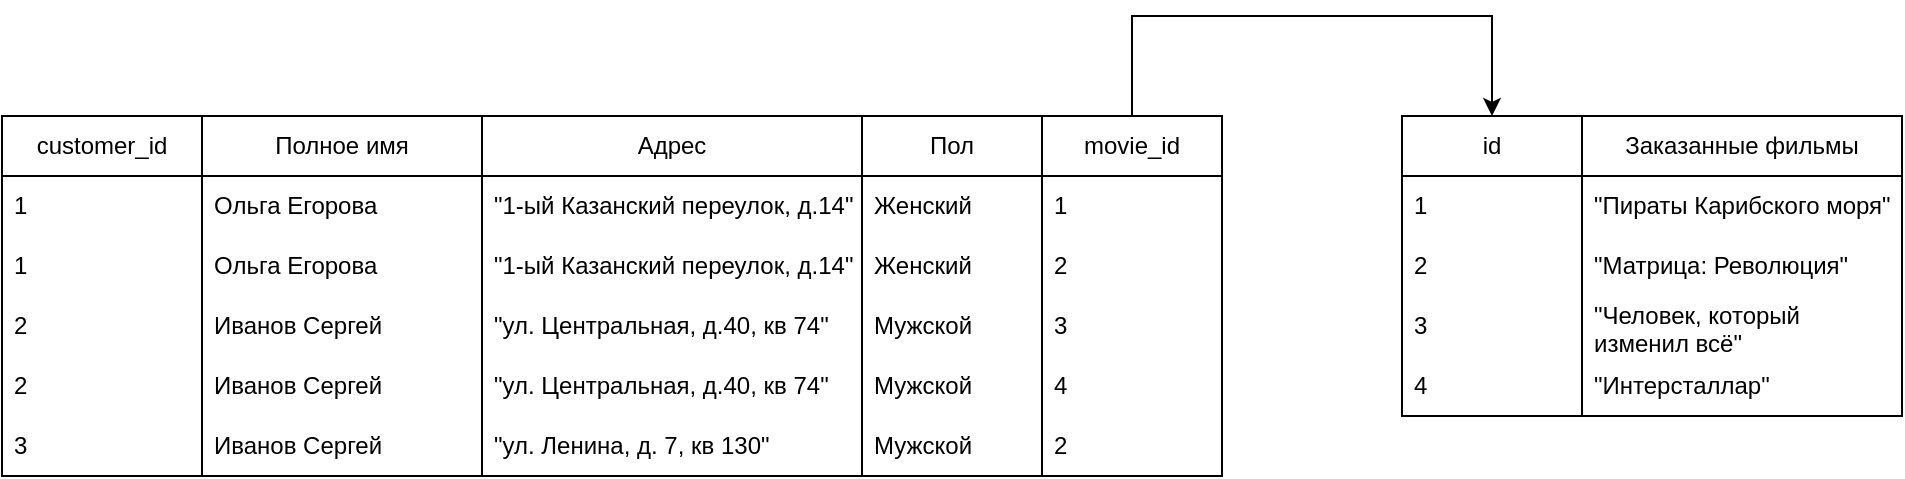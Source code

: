 <mxfile version="20.6.0" type="github">
  <diagram name="Page-1" id="9f46799a-70d6-7492-0946-bef42562c5a5">
    <mxGraphModel dx="1103" dy="953" grid="1" gridSize="10" guides="1" tooltips="1" connect="1" arrows="1" fold="1" page="1" pageScale="1" pageWidth="1100" pageHeight="850" background="none" math="0" shadow="0">
      <root>
        <mxCell id="0" />
        <mxCell id="1" parent="0" />
        <mxCell id="Gm-8z2mKSVjGQbWOd8LD-1" value="Полное имя" style="swimlane;fontStyle=0;childLayout=stackLayout;horizontal=1;startSize=30;horizontalStack=0;resizeParent=1;resizeParentMax=0;resizeLast=0;collapsible=1;marginBottom=0;whiteSpace=wrap;html=1;" parent="1" vertex="1">
          <mxGeometry x="180" y="120" width="140" height="180" as="geometry" />
        </mxCell>
        <mxCell id="Gm-8z2mKSVjGQbWOd8LD-2" value="Ольга Егорова" style="text;strokeColor=none;fillColor=none;align=left;verticalAlign=middle;spacingLeft=4;spacingRight=4;overflow=hidden;points=[[0,0.5],[1,0.5]];portConstraint=eastwest;rotatable=0;whiteSpace=wrap;html=1;" parent="Gm-8z2mKSVjGQbWOd8LD-1" vertex="1">
          <mxGeometry y="30" width="140" height="30" as="geometry" />
        </mxCell>
        <mxCell id="Gm-8z2mKSVjGQbWOd8LD-3" value="Ольга Егорова" style="text;strokeColor=none;fillColor=none;align=left;verticalAlign=middle;spacingLeft=4;spacingRight=4;overflow=hidden;points=[[0,0.5],[1,0.5]];portConstraint=eastwest;rotatable=0;whiteSpace=wrap;html=1;" parent="Gm-8z2mKSVjGQbWOd8LD-1" vertex="1">
          <mxGeometry y="60" width="140" height="30" as="geometry" />
        </mxCell>
        <mxCell id="glfbPv707CCk21AwJzkC-3" value="Иванов Сергей" style="text;strokeColor=none;fillColor=none;align=left;verticalAlign=middle;spacingLeft=4;spacingRight=4;overflow=hidden;points=[[0,0.5],[1,0.5]];portConstraint=eastwest;rotatable=0;whiteSpace=wrap;html=1;" vertex="1" parent="Gm-8z2mKSVjGQbWOd8LD-1">
          <mxGeometry y="90" width="140" height="30" as="geometry" />
        </mxCell>
        <mxCell id="glfbPv707CCk21AwJzkC-7" value="Иванов Сергей" style="text;strokeColor=none;fillColor=none;align=left;verticalAlign=middle;spacingLeft=4;spacingRight=4;overflow=hidden;points=[[0,0.5],[1,0.5]];portConstraint=eastwest;rotatable=0;whiteSpace=wrap;html=1;" vertex="1" parent="Gm-8z2mKSVjGQbWOd8LD-1">
          <mxGeometry y="120" width="140" height="30" as="geometry" />
        </mxCell>
        <mxCell id="glfbPv707CCk21AwJzkC-8" value="Иванов Сергей" style="text;strokeColor=none;fillColor=none;align=left;verticalAlign=middle;spacingLeft=4;spacingRight=4;overflow=hidden;points=[[0,0.5],[1,0.5]];portConstraint=eastwest;rotatable=0;whiteSpace=wrap;html=1;" vertex="1" parent="Gm-8z2mKSVjGQbWOd8LD-1">
          <mxGeometry y="150" width="140" height="30" as="geometry" />
        </mxCell>
        <mxCell id="Gm-8z2mKSVjGQbWOd8LD-5" value="Адрес" style="swimlane;fontStyle=0;childLayout=stackLayout;horizontal=1;startSize=30;horizontalStack=0;resizeParent=1;resizeParentMax=0;resizeLast=0;collapsible=1;marginBottom=0;whiteSpace=wrap;html=1;" parent="1" vertex="1">
          <mxGeometry x="320" y="120" width="190" height="180" as="geometry" />
        </mxCell>
        <mxCell id="Gm-8z2mKSVjGQbWOd8LD-6" value="&quot;1-ый Казанский переулок, д.14&quot;" style="text;strokeColor=none;fillColor=none;align=left;verticalAlign=middle;spacingLeft=4;spacingRight=4;overflow=hidden;points=[[0,0.5],[1,0.5]];portConstraint=eastwest;rotatable=0;whiteSpace=wrap;html=1;" parent="Gm-8z2mKSVjGQbWOd8LD-5" vertex="1">
          <mxGeometry y="30" width="190" height="30" as="geometry" />
        </mxCell>
        <mxCell id="Gm-8z2mKSVjGQbWOd8LD-7" value="&quot;1-ый Казанский переулок, д.14&quot;" style="text;strokeColor=none;fillColor=none;align=left;verticalAlign=middle;spacingLeft=4;spacingRight=4;overflow=hidden;points=[[0,0.5],[1,0.5]];portConstraint=eastwest;rotatable=0;whiteSpace=wrap;html=1;" parent="Gm-8z2mKSVjGQbWOd8LD-5" vertex="1">
          <mxGeometry y="60" width="190" height="30" as="geometry" />
        </mxCell>
        <mxCell id="glfbPv707CCk21AwJzkC-2" value="&quot;ул. Центральная, д.40, кв 74&quot;" style="text;strokeColor=none;fillColor=none;align=left;verticalAlign=middle;spacingLeft=4;spacingRight=4;overflow=hidden;points=[[0,0.5],[1,0.5]];portConstraint=eastwest;rotatable=0;whiteSpace=wrap;html=1;" vertex="1" parent="Gm-8z2mKSVjGQbWOd8LD-5">
          <mxGeometry y="90" width="190" height="30" as="geometry" />
        </mxCell>
        <mxCell id="glfbPv707CCk21AwJzkC-10" value="&quot;ул. Центральная, д.40, кв 74&quot;" style="text;strokeColor=none;fillColor=none;align=left;verticalAlign=middle;spacingLeft=4;spacingRight=4;overflow=hidden;points=[[0,0.5],[1,0.5]];portConstraint=eastwest;rotatable=0;whiteSpace=wrap;html=1;" vertex="1" parent="Gm-8z2mKSVjGQbWOd8LD-5">
          <mxGeometry y="120" width="190" height="30" as="geometry" />
        </mxCell>
        <mxCell id="Gm-8z2mKSVjGQbWOd8LD-31" value="&quot;ул. Ленина, д. 7, кв 130&quot;" style="text;strokeColor=none;fillColor=none;align=left;verticalAlign=middle;spacingLeft=4;spacingRight=4;overflow=hidden;points=[[0,0.5],[1,0.5]];portConstraint=eastwest;rotatable=0;whiteSpace=wrap;html=1;" parent="Gm-8z2mKSVjGQbWOd8LD-5" vertex="1">
          <mxGeometry y="150" width="190" height="30" as="geometry" />
        </mxCell>
        <mxCell id="glfbPv707CCk21AwJzkC-20" value="Заказанные фильмы" style="swimlane;fontStyle=0;childLayout=stackLayout;horizontal=1;startSize=30;horizontalStack=0;resizeParent=1;resizeParentMax=0;resizeLast=0;collapsible=1;marginBottom=0;whiteSpace=wrap;html=1;" vertex="1" parent="1">
          <mxGeometry x="870" y="120" width="160" height="150" as="geometry" />
        </mxCell>
        <mxCell id="glfbPv707CCk21AwJzkC-21" value="&quot;Пираты Карибского моря&quot;" style="text;strokeColor=none;fillColor=none;align=left;verticalAlign=middle;spacingLeft=4;spacingRight=4;overflow=hidden;points=[[0,0.5],[1,0.5]];portConstraint=eastwest;rotatable=0;whiteSpace=wrap;html=1;" vertex="1" parent="glfbPv707CCk21AwJzkC-20">
          <mxGeometry y="30" width="160" height="30" as="geometry" />
        </mxCell>
        <mxCell id="glfbPv707CCk21AwJzkC-22" value="&quot;Матрица: Революция&quot;" style="text;strokeColor=none;fillColor=none;align=left;verticalAlign=middle;spacingLeft=4;spacingRight=4;overflow=hidden;points=[[0,0.5],[1,0.5]];portConstraint=eastwest;rotatable=0;whiteSpace=wrap;html=1;" vertex="1" parent="glfbPv707CCk21AwJzkC-20">
          <mxGeometry y="60" width="160" height="30" as="geometry" />
        </mxCell>
        <mxCell id="glfbPv707CCk21AwJzkC-23" value="&quot;Человек, который изменил всё&quot;" style="text;strokeColor=none;fillColor=none;align=left;verticalAlign=middle;spacingLeft=4;spacingRight=4;overflow=hidden;points=[[0,0.5],[1,0.5]];portConstraint=eastwest;rotatable=0;whiteSpace=wrap;html=1;" vertex="1" parent="glfbPv707CCk21AwJzkC-20">
          <mxGeometry y="90" width="160" height="30" as="geometry" />
        </mxCell>
        <mxCell id="glfbPv707CCk21AwJzkC-24" value="&quot;Интерсталлар&quot;" style="text;strokeColor=none;fillColor=none;align=left;verticalAlign=middle;spacingLeft=4;spacingRight=4;overflow=hidden;points=[[0,0.5],[1,0.5]];portConstraint=eastwest;rotatable=0;whiteSpace=wrap;html=1;" vertex="1" parent="glfbPv707CCk21AwJzkC-20">
          <mxGeometry y="120" width="160" height="30" as="geometry" />
        </mxCell>
        <mxCell id="glfbPv707CCk21AwJzkC-26" value="Пол" style="swimlane;fontStyle=0;childLayout=stackLayout;horizontal=1;startSize=30;horizontalStack=0;resizeParent=1;resizeParentMax=0;resizeLast=0;collapsible=1;marginBottom=0;whiteSpace=wrap;html=1;" vertex="1" parent="1">
          <mxGeometry x="510" y="120" width="90" height="180" as="geometry" />
        </mxCell>
        <mxCell id="glfbPv707CCk21AwJzkC-27" value="Женский" style="text;strokeColor=none;fillColor=none;align=left;verticalAlign=middle;spacingLeft=4;spacingRight=4;overflow=hidden;points=[[0,0.5],[1,0.5]];portConstraint=eastwest;rotatable=0;whiteSpace=wrap;html=1;" vertex="1" parent="glfbPv707CCk21AwJzkC-26">
          <mxGeometry y="30" width="90" height="30" as="geometry" />
        </mxCell>
        <mxCell id="glfbPv707CCk21AwJzkC-28" value="Женский" style="text;strokeColor=none;fillColor=none;align=left;verticalAlign=middle;spacingLeft=4;spacingRight=4;overflow=hidden;points=[[0,0.5],[1,0.5]];portConstraint=eastwest;rotatable=0;whiteSpace=wrap;html=1;" vertex="1" parent="glfbPv707CCk21AwJzkC-26">
          <mxGeometry y="60" width="90" height="30" as="geometry" />
        </mxCell>
        <mxCell id="glfbPv707CCk21AwJzkC-29" value="Мужской" style="text;strokeColor=none;fillColor=none;align=left;verticalAlign=middle;spacingLeft=4;spacingRight=4;overflow=hidden;points=[[0,0.5],[1,0.5]];portConstraint=eastwest;rotatable=0;whiteSpace=wrap;html=1;" vertex="1" parent="glfbPv707CCk21AwJzkC-26">
          <mxGeometry y="90" width="90" height="30" as="geometry" />
        </mxCell>
        <mxCell id="glfbPv707CCk21AwJzkC-30" value="Мужской" style="text;strokeColor=none;fillColor=none;align=left;verticalAlign=middle;spacingLeft=4;spacingRight=4;overflow=hidden;points=[[0,0.5],[1,0.5]];portConstraint=eastwest;rotatable=0;whiteSpace=wrap;html=1;" vertex="1" parent="glfbPv707CCk21AwJzkC-26">
          <mxGeometry y="120" width="90" height="30" as="geometry" />
        </mxCell>
        <mxCell id="glfbPv707CCk21AwJzkC-31" value="Мужской" style="text;strokeColor=none;fillColor=none;align=left;verticalAlign=middle;spacingLeft=4;spacingRight=4;overflow=hidden;points=[[0,0.5],[1,0.5]];portConstraint=eastwest;rotatable=0;whiteSpace=wrap;html=1;" vertex="1" parent="glfbPv707CCk21AwJzkC-26">
          <mxGeometry y="150" width="90" height="30" as="geometry" />
        </mxCell>
        <mxCell id="glfbPv707CCk21AwJzkC-32" value="customer_id" style="swimlane;fontStyle=0;childLayout=stackLayout;horizontal=1;startSize=30;horizontalStack=0;resizeParent=1;resizeParentMax=0;resizeLast=0;collapsible=1;marginBottom=0;whiteSpace=wrap;html=1;" vertex="1" parent="1">
          <mxGeometry x="80" y="120" width="100" height="180" as="geometry" />
        </mxCell>
        <mxCell id="glfbPv707CCk21AwJzkC-33" value="1" style="text;strokeColor=none;fillColor=none;align=left;verticalAlign=middle;spacingLeft=4;spacingRight=4;overflow=hidden;points=[[0,0.5],[1,0.5]];portConstraint=eastwest;rotatable=0;whiteSpace=wrap;html=1;" vertex="1" parent="glfbPv707CCk21AwJzkC-32">
          <mxGeometry y="30" width="100" height="30" as="geometry" />
        </mxCell>
        <mxCell id="glfbPv707CCk21AwJzkC-34" value="1" style="text;strokeColor=none;fillColor=none;align=left;verticalAlign=middle;spacingLeft=4;spacingRight=4;overflow=hidden;points=[[0,0.5],[1,0.5]];portConstraint=eastwest;rotatable=0;whiteSpace=wrap;html=1;" vertex="1" parent="glfbPv707CCk21AwJzkC-32">
          <mxGeometry y="60" width="100" height="30" as="geometry" />
        </mxCell>
        <mxCell id="glfbPv707CCk21AwJzkC-35" value="2" style="text;strokeColor=none;fillColor=none;align=left;verticalAlign=middle;spacingLeft=4;spacingRight=4;overflow=hidden;points=[[0,0.5],[1,0.5]];portConstraint=eastwest;rotatable=0;whiteSpace=wrap;html=1;" vertex="1" parent="glfbPv707CCk21AwJzkC-32">
          <mxGeometry y="90" width="100" height="30" as="geometry" />
        </mxCell>
        <mxCell id="glfbPv707CCk21AwJzkC-36" value="2" style="text;strokeColor=none;fillColor=none;align=left;verticalAlign=middle;spacingLeft=4;spacingRight=4;overflow=hidden;points=[[0,0.5],[1,0.5]];portConstraint=eastwest;rotatable=0;whiteSpace=wrap;html=1;" vertex="1" parent="glfbPv707CCk21AwJzkC-32">
          <mxGeometry y="120" width="100" height="30" as="geometry" />
        </mxCell>
        <mxCell id="glfbPv707CCk21AwJzkC-37" value="3" style="text;strokeColor=none;fillColor=none;align=left;verticalAlign=middle;spacingLeft=4;spacingRight=4;overflow=hidden;points=[[0,0.5],[1,0.5]];portConstraint=eastwest;rotatable=0;whiteSpace=wrap;html=1;" vertex="1" parent="glfbPv707CCk21AwJzkC-32">
          <mxGeometry y="150" width="100" height="30" as="geometry" />
        </mxCell>
        <mxCell id="glfbPv707CCk21AwJzkC-38" value="movie_id" style="swimlane;fontStyle=0;childLayout=stackLayout;horizontal=1;startSize=30;horizontalStack=0;resizeParent=1;resizeParentMax=0;resizeLast=0;collapsible=1;marginBottom=0;whiteSpace=wrap;html=1;" vertex="1" parent="1">
          <mxGeometry x="600" y="120" width="90" height="180" as="geometry" />
        </mxCell>
        <mxCell id="glfbPv707CCk21AwJzkC-39" value="1" style="text;strokeColor=none;fillColor=none;align=left;verticalAlign=middle;spacingLeft=4;spacingRight=4;overflow=hidden;points=[[0,0.5],[1,0.5]];portConstraint=eastwest;rotatable=0;whiteSpace=wrap;html=1;" vertex="1" parent="glfbPv707CCk21AwJzkC-38">
          <mxGeometry y="30" width="90" height="30" as="geometry" />
        </mxCell>
        <mxCell id="glfbPv707CCk21AwJzkC-40" value="2" style="text;strokeColor=none;fillColor=none;align=left;verticalAlign=middle;spacingLeft=4;spacingRight=4;overflow=hidden;points=[[0,0.5],[1,0.5]];portConstraint=eastwest;rotatable=0;whiteSpace=wrap;html=1;" vertex="1" parent="glfbPv707CCk21AwJzkC-38">
          <mxGeometry y="60" width="90" height="30" as="geometry" />
        </mxCell>
        <mxCell id="glfbPv707CCk21AwJzkC-41" value="3" style="text;strokeColor=none;fillColor=none;align=left;verticalAlign=middle;spacingLeft=4;spacingRight=4;overflow=hidden;points=[[0,0.5],[1,0.5]];portConstraint=eastwest;rotatable=0;whiteSpace=wrap;html=1;" vertex="1" parent="glfbPv707CCk21AwJzkC-38">
          <mxGeometry y="90" width="90" height="30" as="geometry" />
        </mxCell>
        <mxCell id="glfbPv707CCk21AwJzkC-42" value="4" style="text;strokeColor=none;fillColor=none;align=left;verticalAlign=middle;spacingLeft=4;spacingRight=4;overflow=hidden;points=[[0,0.5],[1,0.5]];portConstraint=eastwest;rotatable=0;whiteSpace=wrap;html=1;" vertex="1" parent="glfbPv707CCk21AwJzkC-38">
          <mxGeometry y="120" width="90" height="30" as="geometry" />
        </mxCell>
        <mxCell id="glfbPv707CCk21AwJzkC-43" value="2" style="text;strokeColor=none;fillColor=none;align=left;verticalAlign=middle;spacingLeft=4;spacingRight=4;overflow=hidden;points=[[0,0.5],[1,0.5]];portConstraint=eastwest;rotatable=0;whiteSpace=wrap;html=1;" vertex="1" parent="glfbPv707CCk21AwJzkC-38">
          <mxGeometry y="150" width="90" height="30" as="geometry" />
        </mxCell>
        <mxCell id="glfbPv707CCk21AwJzkC-44" value="id" style="swimlane;fontStyle=0;childLayout=stackLayout;horizontal=1;startSize=30;horizontalStack=0;resizeParent=1;resizeParentMax=0;resizeLast=0;collapsible=1;marginBottom=0;whiteSpace=wrap;html=1;" vertex="1" parent="1">
          <mxGeometry x="780" y="120" width="90" height="150" as="geometry" />
        </mxCell>
        <mxCell id="glfbPv707CCk21AwJzkC-45" value="1" style="text;strokeColor=none;fillColor=none;align=left;verticalAlign=middle;spacingLeft=4;spacingRight=4;overflow=hidden;points=[[0,0.5],[1,0.5]];portConstraint=eastwest;rotatable=0;whiteSpace=wrap;html=1;" vertex="1" parent="glfbPv707CCk21AwJzkC-44">
          <mxGeometry y="30" width="90" height="30" as="geometry" />
        </mxCell>
        <mxCell id="glfbPv707CCk21AwJzkC-46" value="2" style="text;strokeColor=none;fillColor=none;align=left;verticalAlign=middle;spacingLeft=4;spacingRight=4;overflow=hidden;points=[[0,0.5],[1,0.5]];portConstraint=eastwest;rotatable=0;whiteSpace=wrap;html=1;" vertex="1" parent="glfbPv707CCk21AwJzkC-44">
          <mxGeometry y="60" width="90" height="30" as="geometry" />
        </mxCell>
        <mxCell id="glfbPv707CCk21AwJzkC-47" value="3" style="text;strokeColor=none;fillColor=none;align=left;verticalAlign=middle;spacingLeft=4;spacingRight=4;overflow=hidden;points=[[0,0.5],[1,0.5]];portConstraint=eastwest;rotatable=0;whiteSpace=wrap;html=1;" vertex="1" parent="glfbPv707CCk21AwJzkC-44">
          <mxGeometry y="90" width="90" height="30" as="geometry" />
        </mxCell>
        <mxCell id="glfbPv707CCk21AwJzkC-48" value="4" style="text;strokeColor=none;fillColor=none;align=left;verticalAlign=middle;spacingLeft=4;spacingRight=4;overflow=hidden;points=[[0,0.5],[1,0.5]];portConstraint=eastwest;rotatable=0;whiteSpace=wrap;html=1;" vertex="1" parent="glfbPv707CCk21AwJzkC-44">
          <mxGeometry y="120" width="90" height="30" as="geometry" />
        </mxCell>
        <mxCell id="glfbPv707CCk21AwJzkC-50" value="" style="endArrow=classic;html=1;rounded=0;exitX=0.5;exitY=0;exitDx=0;exitDy=0;entryX=0.5;entryY=0;entryDx=0;entryDy=0;edgeStyle=orthogonalEdgeStyle;" edge="1" parent="1" source="glfbPv707CCk21AwJzkC-38" target="glfbPv707CCk21AwJzkC-44">
          <mxGeometry width="50" height="50" relative="1" as="geometry">
            <mxPoint x="580" y="550" as="sourcePoint" />
            <mxPoint x="530" y="600" as="targetPoint" />
            <Array as="points">
              <mxPoint x="645" y="70" />
              <mxPoint x="825" y="70" />
            </Array>
          </mxGeometry>
        </mxCell>
      </root>
    </mxGraphModel>
  </diagram>
</mxfile>
